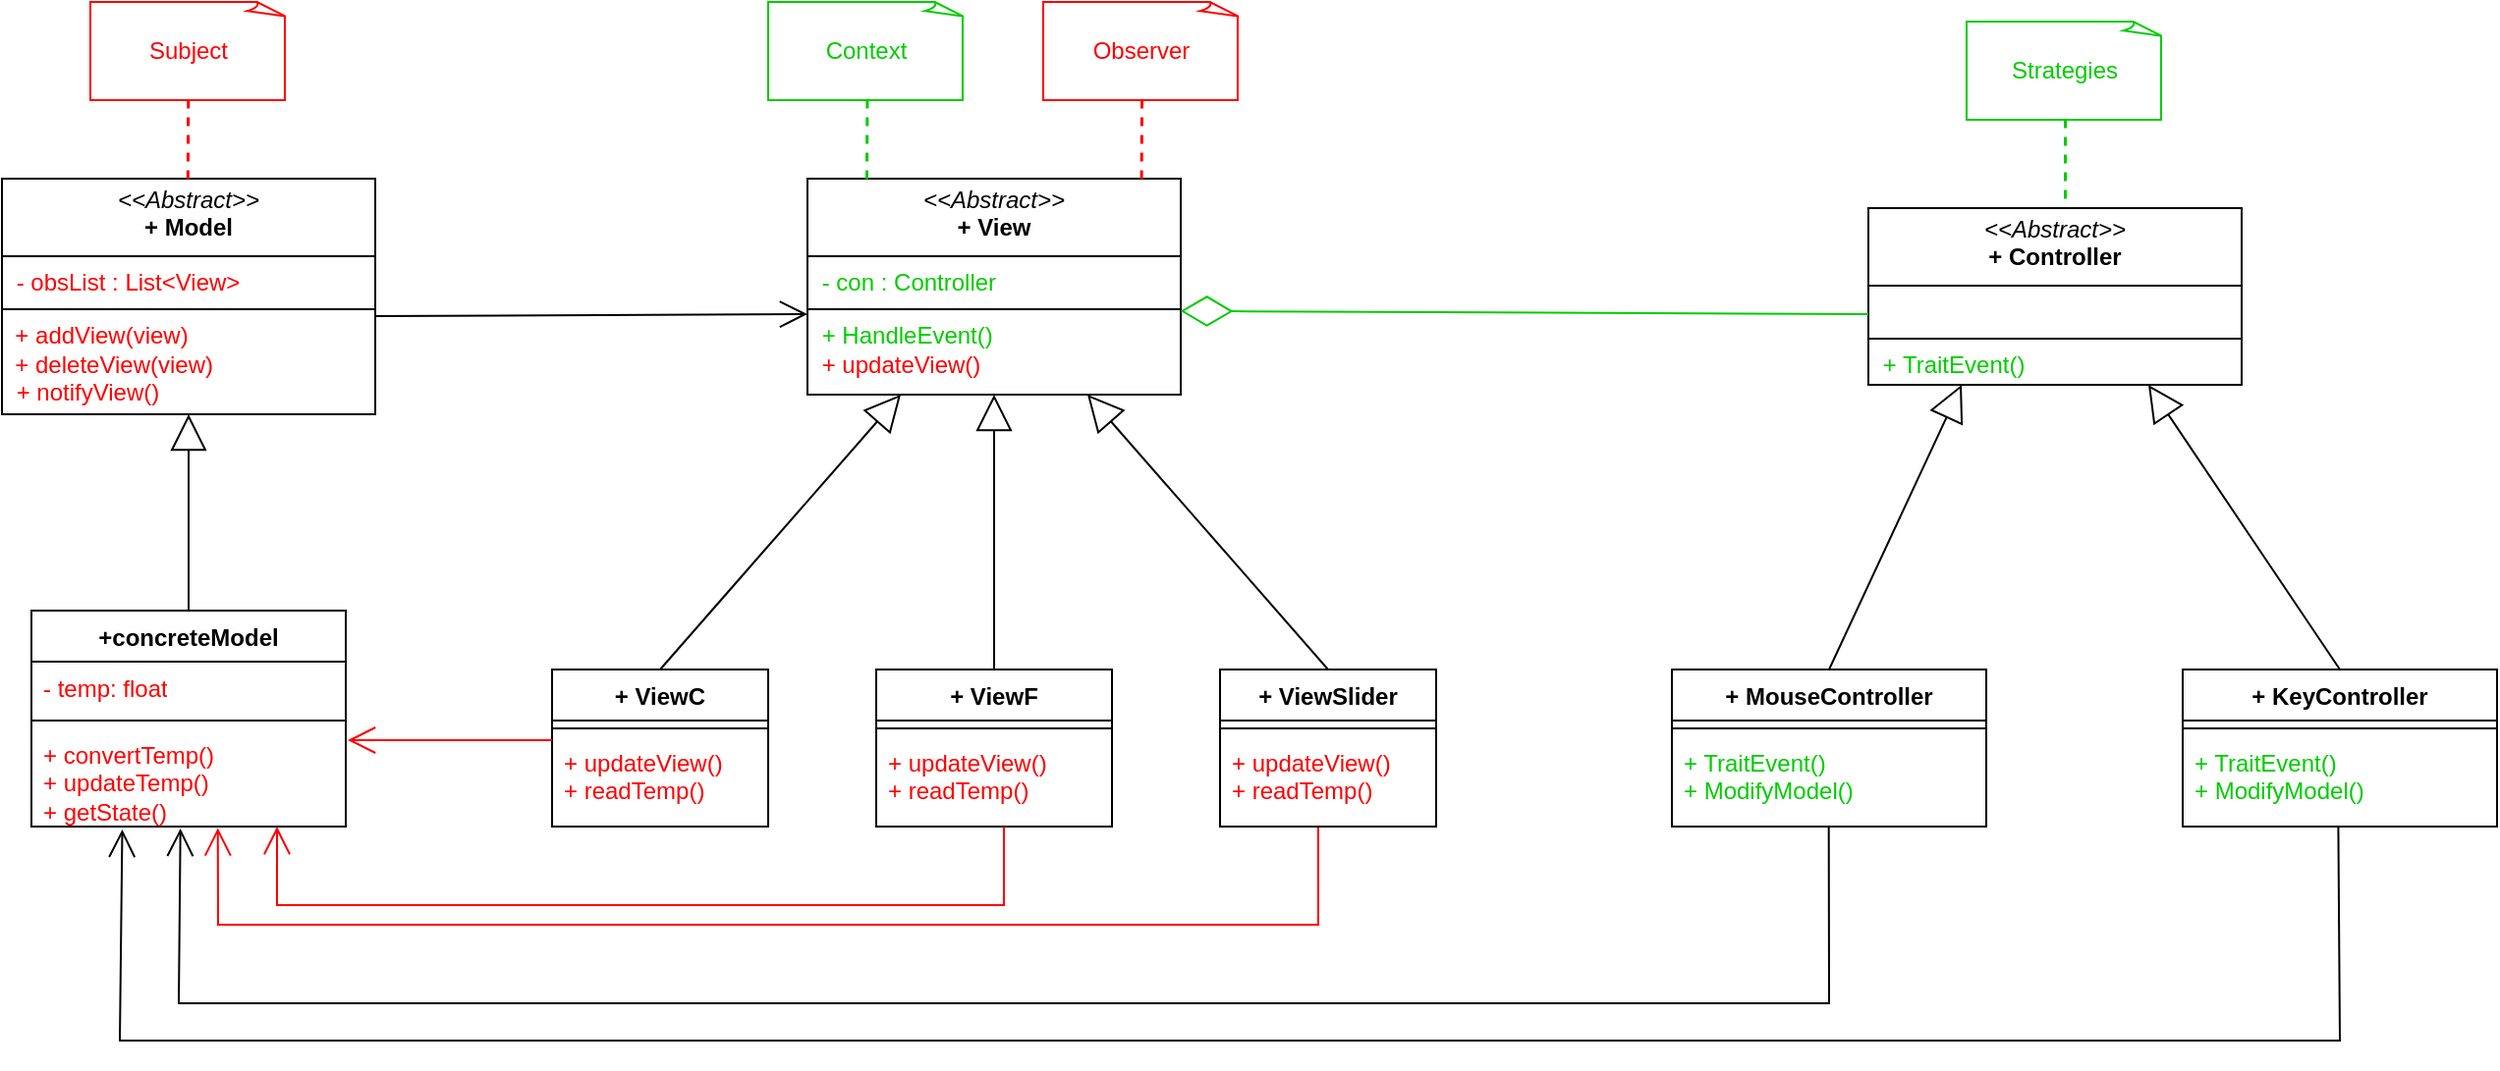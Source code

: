 <mxfile version="26.2.2">
  <diagram name="Page-1" id="kG3cCirpH8N5ycpyH3Cs">
    <mxGraphModel dx="1860" dy="848" grid="1" gridSize="10" guides="1" tooltips="1" connect="1" arrows="1" fold="1" page="1" pageScale="1" pageWidth="570" pageHeight="940" math="0" shadow="0">
      <root>
        <mxCell id="0" />
        <mxCell id="1" parent="0" />
        <mxCell id="seQHfmwnJ27O8CGVtPLJ-1" value="&lt;p style=&quot;margin:0px;margin-top:4px;text-align:center;&quot;&gt;&lt;i&gt;&amp;lt;&amp;lt;Abstract&amp;gt;&amp;gt;&lt;/i&gt;&lt;br&gt;&lt;b&gt;+ Controller&lt;/b&gt;&lt;/p&gt;&lt;hr size=&quot;1&quot; style=&quot;border-style:solid;&quot;&gt;&lt;p style=&quot;margin:0px;margin-left:4px;&quot;&gt;&lt;br&gt;&lt;/p&gt;&lt;hr size=&quot;1&quot; style=&quot;border-style:solid;&quot;&gt;&lt;p style=&quot;margin:0px;margin-left:4px;&quot;&gt;&lt;font style=&quot;color: rgb(0, 204, 0);&quot;&gt;&amp;nbsp;+ TraitEvent()&lt;/font&gt;&lt;/p&gt;" style="verticalAlign=top;align=left;overflow=fill;html=1;whiteSpace=wrap;fillColor=none;" vertex="1" parent="1">
          <mxGeometry x="520" y="115" width="190" height="90" as="geometry" />
        </mxCell>
        <mxCell id="seQHfmwnJ27O8CGVtPLJ-2" value="+ MouseController" style="swimlane;fontStyle=1;align=center;verticalAlign=top;childLayout=stackLayout;horizontal=1;startSize=26;horizontalStack=0;resizeParent=1;resizeParentMax=0;resizeLast=0;collapsible=1;marginBottom=0;whiteSpace=wrap;html=1;fillColor=none;" vertex="1" parent="1">
          <mxGeometry x="420" y="350" width="160" height="80" as="geometry" />
        </mxCell>
        <mxCell id="seQHfmwnJ27O8CGVtPLJ-3" value="" style="line;strokeWidth=1;fillColor=none;align=left;verticalAlign=middle;spacingTop=-1;spacingLeft=3;spacingRight=3;rotatable=0;labelPosition=right;points=[];portConstraint=eastwest;strokeColor=inherit;" vertex="1" parent="seQHfmwnJ27O8CGVtPLJ-2">
          <mxGeometry y="26" width="160" height="8" as="geometry" />
        </mxCell>
        <mxCell id="seQHfmwnJ27O8CGVtPLJ-4" value="&lt;font style=&quot;color: rgb(0, 204, 0);&quot;&gt;+ TraitEvent()&lt;/font&gt;&lt;div&gt;&lt;font style=&quot;color: rgb(0, 204, 0);&quot;&gt;+ ModifyModel()&lt;/font&gt;&lt;/div&gt;" style="text;strokeColor=none;fillColor=none;align=left;verticalAlign=top;spacingLeft=4;spacingRight=4;overflow=hidden;rotatable=0;points=[[0,0.5],[1,0.5]];portConstraint=eastwest;whiteSpace=wrap;html=1;" vertex="1" parent="seQHfmwnJ27O8CGVtPLJ-2">
          <mxGeometry y="34" width="160" height="46" as="geometry" />
        </mxCell>
        <mxCell id="seQHfmwnJ27O8CGVtPLJ-5" value="+ KeyController" style="swimlane;fontStyle=1;align=center;verticalAlign=top;childLayout=stackLayout;horizontal=1;startSize=26;horizontalStack=0;resizeParent=1;resizeParentMax=0;resizeLast=0;collapsible=1;marginBottom=0;whiteSpace=wrap;html=1;fillColor=none;" vertex="1" parent="1">
          <mxGeometry x="680" y="350" width="160" height="80" as="geometry" />
        </mxCell>
        <mxCell id="seQHfmwnJ27O8CGVtPLJ-6" value="" style="line;strokeWidth=1;fillColor=none;align=left;verticalAlign=middle;spacingTop=-1;spacingLeft=3;spacingRight=3;rotatable=0;labelPosition=right;points=[];portConstraint=eastwest;strokeColor=inherit;" vertex="1" parent="seQHfmwnJ27O8CGVtPLJ-5">
          <mxGeometry y="26" width="160" height="8" as="geometry" />
        </mxCell>
        <mxCell id="seQHfmwnJ27O8CGVtPLJ-7" value="&lt;font style=&quot;color: rgb(0, 204, 0);&quot;&gt;+ TraitEvent()&lt;/font&gt;&lt;div&gt;&lt;font style=&quot;color: rgb(0, 204, 0);&quot;&gt;+ ModifyModel()&lt;/font&gt;&lt;/div&gt;" style="text;strokeColor=none;fillColor=none;align=left;verticalAlign=top;spacingLeft=4;spacingRight=4;overflow=hidden;rotatable=0;points=[[0,0.5],[1,0.5]];portConstraint=eastwest;whiteSpace=wrap;html=1;" vertex="1" parent="seQHfmwnJ27O8CGVtPLJ-5">
          <mxGeometry y="34" width="160" height="46" as="geometry" />
        </mxCell>
        <mxCell id="seQHfmwnJ27O8CGVtPLJ-8" value="" style="endArrow=block;endFill=0;endSize=16;html=1;rounded=0;exitX=0.5;exitY=0;exitDx=0;exitDy=0;entryX=0.25;entryY=1;entryDx=0;entryDy=0;" edge="1" parent="1" source="seQHfmwnJ27O8CGVtPLJ-2" target="seQHfmwnJ27O8CGVtPLJ-1">
          <mxGeometry width="160" relative="1" as="geometry">
            <mxPoint x="310" y="260" as="sourcePoint" />
            <mxPoint x="470" y="260" as="targetPoint" />
          </mxGeometry>
        </mxCell>
        <mxCell id="seQHfmwnJ27O8CGVtPLJ-9" value="" style="endArrow=block;endFill=0;endSize=16;html=1;rounded=0;exitX=0.5;exitY=0;exitDx=0;exitDy=0;entryX=0.75;entryY=1;entryDx=0;entryDy=0;" edge="1" parent="1" source="seQHfmwnJ27O8CGVtPLJ-5" target="seQHfmwnJ27O8CGVtPLJ-1">
          <mxGeometry width="160" relative="1" as="geometry">
            <mxPoint x="573" y="290" as="sourcePoint" />
            <mxPoint x="510" y="200" as="targetPoint" />
          </mxGeometry>
        </mxCell>
        <mxCell id="seQHfmwnJ27O8CGVtPLJ-10" value="&lt;p style=&quot;margin:0px;margin-top:4px;text-align:center;&quot;&gt;&lt;font style=&quot;color: rgb(0, 0, 0);&quot;&gt;&lt;i style=&quot;&quot;&gt;&amp;lt;&amp;lt;Abstract&amp;gt;&amp;gt;&lt;/i&gt;&lt;br&gt;&lt;b style=&quot;&quot;&gt;+ View&lt;/b&gt;&lt;/font&gt;&lt;/p&gt;&lt;hr size=&quot;1&quot; style=&quot;border-style:solid;&quot;&gt;&lt;p style=&quot;margin:0px;margin-left:4px;&quot;&gt;&lt;font style=&quot;color: rgb(0, 204, 0);&quot;&gt;&amp;nbsp;&lt;font style=&quot;color: rgb(0, 204, 0);&quot;&gt;- con : Controller&lt;/font&gt;&lt;/font&gt;&lt;/p&gt;&lt;hr size=&quot;1&quot; style=&quot;border-style:solid;&quot;&gt;&lt;p style=&quot;margin:0px;margin-left:4px;&quot;&gt;&lt;font style=&quot;color: rgb(0, 204, 0);&quot;&gt;&amp;nbsp;+ HandleEvent()&lt;/font&gt;&lt;/p&gt;&lt;p style=&quot;margin:0px;margin-left:4px;&quot;&gt;&lt;font style=&quot;color: rgb(255, 0, 0);&quot;&gt;&amp;nbsp;+ updateView()&lt;/font&gt;&lt;/p&gt;" style="verticalAlign=top;align=left;overflow=fill;html=1;whiteSpace=wrap;fillColor=none;" vertex="1" parent="1">
          <mxGeometry x="-20" y="100" width="190" height="110" as="geometry" />
        </mxCell>
        <mxCell id="seQHfmwnJ27O8CGVtPLJ-11" value="+ ViewC" style="swimlane;fontStyle=1;align=center;verticalAlign=top;childLayout=stackLayout;horizontal=1;startSize=26;horizontalStack=0;resizeParent=1;resizeParentMax=0;resizeLast=0;collapsible=1;marginBottom=0;whiteSpace=wrap;html=1;fillColor=none;" vertex="1" parent="1">
          <mxGeometry x="-150" y="350" width="110" height="80" as="geometry" />
        </mxCell>
        <mxCell id="seQHfmwnJ27O8CGVtPLJ-12" value="" style="line;strokeWidth=1;fillColor=none;align=left;verticalAlign=middle;spacingTop=-1;spacingLeft=3;spacingRight=3;rotatable=0;labelPosition=right;points=[];portConstraint=eastwest;strokeColor=inherit;" vertex="1" parent="seQHfmwnJ27O8CGVtPLJ-11">
          <mxGeometry y="26" width="110" height="8" as="geometry" />
        </mxCell>
        <mxCell id="seQHfmwnJ27O8CGVtPLJ-13" value="&lt;font style=&quot;color: rgb(255, 0, 0);&quot;&gt;+ updateView()&lt;/font&gt;&lt;div&gt;&lt;font color=&quot;#ff0000&quot;&gt;+ readTemp()&lt;/font&gt;&lt;/div&gt;" style="text;strokeColor=none;fillColor=none;align=left;verticalAlign=top;spacingLeft=4;spacingRight=4;overflow=hidden;rotatable=0;points=[[0,0.5],[1,0.5]];portConstraint=eastwest;whiteSpace=wrap;html=1;" vertex="1" parent="seQHfmwnJ27O8CGVtPLJ-11">
          <mxGeometry y="34" width="110" height="46" as="geometry" />
        </mxCell>
        <mxCell id="seQHfmwnJ27O8CGVtPLJ-14" value="&lt;p style=&quot;margin:0px;margin-top:4px;text-align:center;&quot;&gt;&lt;i&gt;&amp;lt;&amp;lt;Abstract&amp;gt;&amp;gt;&lt;/i&gt;&lt;br&gt;&lt;b&gt;+ Model&lt;/b&gt;&lt;/p&gt;&lt;hr size=&quot;1&quot; style=&quot;border-style:solid;&quot;&gt;&lt;p style=&quot;margin:0px;margin-left:4px;&quot;&gt;&lt;font style=&quot;color: rgb(255, 0, 0);&quot;&gt;&amp;nbsp;- obsList : List&amp;lt;View&amp;gt;&lt;/font&gt;&lt;/p&gt;&lt;hr size=&quot;1&quot; style=&quot;border-style:solid;&quot;&gt;&lt;div&gt;&amp;nbsp; &lt;font style=&quot;color: rgb(255, 0, 0);&quot;&gt;+ addView(view)&lt;/font&gt;&lt;/div&gt;&lt;div&gt;&lt;font style=&quot;color: rgb(255, 0, 0);&quot;&gt;&amp;nbsp; + deleteView(view)&lt;/font&gt;&lt;/div&gt;&lt;p style=&quot;margin:0px;margin-left:4px;&quot;&gt;&lt;font style=&quot;color: rgb(255, 0, 0);&quot;&gt;&amp;nbsp;+ notifyView()&lt;/font&gt;&lt;/p&gt;" style="verticalAlign=top;align=left;overflow=fill;html=1;whiteSpace=wrap;fillColor=none;" vertex="1" parent="1">
          <mxGeometry x="-430" y="100" width="190" height="120" as="geometry" />
        </mxCell>
        <mxCell id="seQHfmwnJ27O8CGVtPLJ-15" value="&lt;div style=&quot;text-align: start;&quot;&gt;&lt;span style=&quot;background-color: transparent; color: light-dark(rgb(0, 0, 0), rgb(255, 255, 255));&quot;&gt;+concreteModel&lt;/span&gt;&lt;/div&gt;" style="swimlane;fontStyle=1;align=center;verticalAlign=top;childLayout=stackLayout;horizontal=1;startSize=26;horizontalStack=0;resizeParent=1;resizeParentMax=0;resizeLast=0;collapsible=1;marginBottom=0;whiteSpace=wrap;html=1;fillColor=none;" vertex="1" parent="1">
          <mxGeometry x="-415" y="320" width="160" height="110" as="geometry" />
        </mxCell>
        <mxCell id="seQHfmwnJ27O8CGVtPLJ-16" value="&lt;font style=&quot;color: rgb(255, 0, 0);&quot;&gt;- temp: float&lt;/font&gt;" style="text;strokeColor=none;fillColor=none;align=left;verticalAlign=top;spacingLeft=4;spacingRight=4;overflow=hidden;rotatable=0;points=[[0,0.5],[1,0.5]];portConstraint=eastwest;whiteSpace=wrap;html=1;" vertex="1" parent="seQHfmwnJ27O8CGVtPLJ-15">
          <mxGeometry y="26" width="160" height="26" as="geometry" />
        </mxCell>
        <mxCell id="seQHfmwnJ27O8CGVtPLJ-17" value="" style="line;strokeWidth=1;fillColor=none;align=left;verticalAlign=middle;spacingTop=-1;spacingLeft=3;spacingRight=3;rotatable=0;labelPosition=right;points=[];portConstraint=eastwest;strokeColor=inherit;" vertex="1" parent="seQHfmwnJ27O8CGVtPLJ-15">
          <mxGeometry y="52" width="160" height="8" as="geometry" />
        </mxCell>
        <mxCell id="seQHfmwnJ27O8CGVtPLJ-18" value="&lt;div&gt;&lt;font style=&quot;color: rgb(255, 0, 0);&quot;&gt;+ convertTemp()&lt;/font&gt;&lt;/div&gt;&lt;font style=&quot;color: rgb(255, 0, 0);&quot;&gt;+ updateTemp()&lt;/font&gt;&lt;div&gt;&lt;font style=&quot;color: rgb(255, 0, 0);&quot;&gt;+ getState()&lt;/font&gt;&lt;/div&gt;" style="text;strokeColor=none;fillColor=none;align=left;verticalAlign=top;spacingLeft=4;spacingRight=4;overflow=hidden;rotatable=0;points=[[0,0.5],[1,0.5]];portConstraint=eastwest;whiteSpace=wrap;html=1;" vertex="1" parent="seQHfmwnJ27O8CGVtPLJ-15">
          <mxGeometry y="60" width="160" height="50" as="geometry" />
        </mxCell>
        <mxCell id="seQHfmwnJ27O8CGVtPLJ-19" value="" style="endArrow=block;endFill=0;endSize=16;html=1;rounded=0;exitX=0.5;exitY=0;exitDx=0;exitDy=0;entryX=0.25;entryY=1;entryDx=0;entryDy=0;" edge="1" parent="1" source="seQHfmwnJ27O8CGVtPLJ-11" target="seQHfmwnJ27O8CGVtPLJ-10">
          <mxGeometry width="160" relative="1" as="geometry">
            <mxPoint x="-78" y="330" as="sourcePoint" />
            <mxPoint x="10" y="255" as="targetPoint" />
          </mxGeometry>
        </mxCell>
        <mxCell id="seQHfmwnJ27O8CGVtPLJ-20" value="" style="endArrow=block;endFill=0;endSize=16;html=1;rounded=0;exitX=0.5;exitY=0;exitDx=0;exitDy=0;entryX=0.5;entryY=1;entryDx=0;entryDy=0;" edge="1" parent="1" source="seQHfmwnJ27O8CGVtPLJ-15" target="seQHfmwnJ27O8CGVtPLJ-14">
          <mxGeometry width="160" relative="1" as="geometry">
            <mxPoint x="-60" y="360" as="sourcePoint" />
            <mxPoint x="38" y="220" as="targetPoint" />
          </mxGeometry>
        </mxCell>
        <mxCell id="seQHfmwnJ27O8CGVtPLJ-21" value="" style="endArrow=open;endFill=1;endSize=12;html=1;rounded=0;" edge="1" parent="1">
          <mxGeometry width="160" relative="1" as="geometry">
            <mxPoint x="-240" y="170" as="sourcePoint" />
            <mxPoint x="-20" y="169" as="targetPoint" />
          </mxGeometry>
        </mxCell>
        <mxCell id="seQHfmwnJ27O8CGVtPLJ-22" value="" style="endArrow=diamondThin;endFill=0;endSize=24;html=1;rounded=0;entryX=0.999;entryY=0.613;entryDx=0;entryDy=0;entryPerimeter=0;strokeColor=#00CC00;" edge="1" parent="1" target="seQHfmwnJ27O8CGVtPLJ-10">
          <mxGeometry width="160" relative="1" as="geometry">
            <mxPoint x="520" y="169" as="sourcePoint" />
            <mxPoint x="38" y="220" as="targetPoint" />
          </mxGeometry>
        </mxCell>
        <mxCell id="seQHfmwnJ27O8CGVtPLJ-23" value="" style="endArrow=open;endFill=1;endSize=12;html=1;rounded=0;strokeColor=#FF0000;" edge="1" parent="1">
          <mxGeometry width="160" relative="1" as="geometry">
            <mxPoint x="-150" y="386" as="sourcePoint" />
            <mxPoint x="-254" y="386" as="targetPoint" />
          </mxGeometry>
        </mxCell>
        <mxCell id="seQHfmwnJ27O8CGVtPLJ-24" value="" style="endArrow=open;endFill=1;endSize=12;html=1;rounded=0;entryX=0.593;entryY=1.014;entryDx=0;entryDy=0;entryPerimeter=0;strokeColor=#FF0000;exitX=0.454;exitY=1.007;exitDx=0;exitDy=0;exitPerimeter=0;" edge="1" parent="1" source="seQHfmwnJ27O8CGVtPLJ-40" target="seQHfmwnJ27O8CGVtPLJ-18">
          <mxGeometry width="160" relative="1" as="geometry">
            <mxPoint x="300" y="470" as="sourcePoint" />
            <mxPoint x="20" y="469" as="targetPoint" />
            <Array as="points">
              <mxPoint x="240" y="480" />
              <mxPoint x="-100" y="480" />
              <mxPoint x="-320" y="480" />
            </Array>
          </mxGeometry>
        </mxCell>
        <mxCell id="seQHfmwnJ27O8CGVtPLJ-25" value="" style="endArrow=open;endFill=1;endSize=12;html=1;rounded=0;entryX=0.474;entryY=1.019;entryDx=0;entryDy=0;entryPerimeter=0;exitX=0.499;exitY=1.011;exitDx=0;exitDy=0;exitPerimeter=0;" edge="1" parent="1" source="seQHfmwnJ27O8CGVtPLJ-4" target="seQHfmwnJ27O8CGVtPLJ-18">
          <mxGeometry width="160" relative="1" as="geometry">
            <mxPoint x="500" y="441" as="sourcePoint" />
            <mxPoint y="421" as="targetPoint" />
            <Array as="points">
              <mxPoint x="500" y="520" />
              <mxPoint x="220" y="520" />
              <mxPoint x="-340" y="520" />
            </Array>
          </mxGeometry>
        </mxCell>
        <mxCell id="seQHfmwnJ27O8CGVtPLJ-26" value="" style="endArrow=open;endFill=1;endSize=12;html=1;rounded=0;entryX=0.289;entryY=1.029;entryDx=0;entryDy=0;entryPerimeter=0;exitX=0.495;exitY=0.993;exitDx=0;exitDy=0;exitPerimeter=0;" edge="1" parent="1" source="seQHfmwnJ27O8CGVtPLJ-7" target="seQHfmwnJ27O8CGVtPLJ-18">
          <mxGeometry width="160" relative="1" as="geometry">
            <mxPoint x="760" y="450" as="sourcePoint" />
            <mxPoint x="-79" y="450" as="targetPoint" />
            <Array as="points">
              <mxPoint x="760" y="539" />
              <mxPoint x="480" y="539" />
              <mxPoint x="-370" y="539" />
            </Array>
          </mxGeometry>
        </mxCell>
        <mxCell id="seQHfmwnJ27O8CGVtPLJ-27" value="&lt;font style=&quot;color: rgb(255, 0, 0);&quot;&gt;Observer&lt;/font&gt;" style="whiteSpace=wrap;html=1;shape=mxgraph.basic.document;fillColor=none;strokeColor=#FF0000;" vertex="1" parent="1">
          <mxGeometry x="100" y="10" width="100" height="50" as="geometry" />
        </mxCell>
        <mxCell id="seQHfmwnJ27O8CGVtPLJ-28" value="&lt;font color=&quot;#ff0000&quot;&gt;Subject&lt;/font&gt;" style="whiteSpace=wrap;html=1;shape=mxgraph.basic.document;fillColor=none;strokeColor=#FF0000;" vertex="1" parent="1">
          <mxGeometry x="-385" y="10" width="100" height="50" as="geometry" />
        </mxCell>
        <mxCell id="seQHfmwnJ27O8CGVtPLJ-29" value="&lt;font color=&quot;#00cc00&quot;&gt;Context&lt;/font&gt;" style="whiteSpace=wrap;html=1;shape=mxgraph.basic.document;fillColor=none;strokeColor=#00CC00;" vertex="1" parent="1">
          <mxGeometry x="-40" y="10" width="100" height="50" as="geometry" />
        </mxCell>
        <mxCell id="seQHfmwnJ27O8CGVtPLJ-30" value="&lt;font color=&quot;#00cc00&quot;&gt;Strategies&lt;/font&gt;" style="whiteSpace=wrap;html=1;shape=mxgraph.basic.document;fillColor=none;strokeColor=#00CC00;" vertex="1" parent="1">
          <mxGeometry x="570" y="20" width="100" height="50" as="geometry" />
        </mxCell>
        <mxCell id="seQHfmwnJ27O8CGVtPLJ-31" value="" style="endArrow=none;html=1;strokeColor=#00CC00;bendable=0;rounded=0;endFill=0;endSize=4;startArrow=none;startFill=0;startSize=4;jumpStyle=none;jumpSize=0;targetPerimeterSpacing=15;dashed=1;strokeWidth=1.5;entryX=0.5;entryY=1;entryDx=0;entryDy=0;entryPerimeter=0;" edge="1" parent="1" target="seQHfmwnJ27O8CGVtPLJ-30">
          <mxGeometry width="50" height="50" relative="1" as="geometry">
            <mxPoint x="620" y="110" as="sourcePoint" />
            <mxPoint x="619.78" y="75" as="targetPoint" />
          </mxGeometry>
        </mxCell>
        <mxCell id="seQHfmwnJ27O8CGVtPLJ-32" value="" style="endArrow=none;html=1;strokeColor=#00CC00;bendable=0;rounded=0;endFill=0;endSize=4;startArrow=none;startFill=0;startSize=4;jumpStyle=none;jumpSize=0;targetPerimeterSpacing=15;dashed=1;strokeWidth=1.5;entryX=0.5;entryY=1;entryDx=0;entryDy=0;entryPerimeter=0;" edge="1" parent="1">
          <mxGeometry width="50" height="50" relative="1" as="geometry">
            <mxPoint x="10" y="100" as="sourcePoint" />
            <mxPoint x="10.22" y="60" as="targetPoint" />
          </mxGeometry>
        </mxCell>
        <mxCell id="seQHfmwnJ27O8CGVtPLJ-33" value="" style="endArrow=none;html=1;strokeColor=#FF0000;bendable=0;rounded=0;endFill=0;endSize=4;startArrow=none;startFill=0;startSize=4;jumpStyle=none;jumpSize=0;targetPerimeterSpacing=15;dashed=1;strokeWidth=1.5;entryX=0.5;entryY=1;entryDx=0;entryDy=0;entryPerimeter=0;" edge="1" parent="1">
          <mxGeometry width="50" height="50" relative="1" as="geometry">
            <mxPoint x="149.8" y="100" as="sourcePoint" />
            <mxPoint x="150.02" y="60" as="targetPoint" />
          </mxGeometry>
        </mxCell>
        <mxCell id="seQHfmwnJ27O8CGVtPLJ-34" value="" style="endArrow=none;html=1;strokeColor=#FF0000;bendable=0;rounded=0;endFill=0;endSize=4;startArrow=none;startFill=0;startSize=4;jumpStyle=none;jumpSize=0;targetPerimeterSpacing=15;dashed=1;strokeWidth=1.5;entryX=0.5;entryY=1;entryDx=0;entryDy=0;entryPerimeter=0;" edge="1" parent="1">
          <mxGeometry width="50" height="50" relative="1" as="geometry">
            <mxPoint x="-335.59" y="100" as="sourcePoint" />
            <mxPoint x="-335.37" y="60" as="targetPoint" />
          </mxGeometry>
        </mxCell>
        <mxCell id="seQHfmwnJ27O8CGVtPLJ-35" value="+ ViewF" style="swimlane;fontStyle=1;align=center;verticalAlign=top;childLayout=stackLayout;horizontal=1;startSize=26;horizontalStack=0;resizeParent=1;resizeParentMax=0;resizeLast=0;collapsible=1;marginBottom=0;whiteSpace=wrap;html=1;fillColor=none;" vertex="1" parent="1">
          <mxGeometry x="15" y="350" width="120" height="80" as="geometry" />
        </mxCell>
        <mxCell id="seQHfmwnJ27O8CGVtPLJ-36" value="" style="line;strokeWidth=1;fillColor=none;align=left;verticalAlign=middle;spacingTop=-1;spacingLeft=3;spacingRight=3;rotatable=0;labelPosition=right;points=[];portConstraint=eastwest;strokeColor=inherit;" vertex="1" parent="seQHfmwnJ27O8CGVtPLJ-35">
          <mxGeometry y="26" width="120" height="8" as="geometry" />
        </mxCell>
        <mxCell id="seQHfmwnJ27O8CGVtPLJ-37" value="&lt;font style=&quot;color: rgb(255, 0, 0);&quot;&gt;+ updateView()&lt;/font&gt;&lt;div&gt;&lt;font color=&quot;#ff0000&quot;&gt;+ readTemp()&lt;/font&gt;&lt;/div&gt;" style="text;strokeColor=none;fillColor=none;align=left;verticalAlign=top;spacingLeft=4;spacingRight=4;overflow=hidden;rotatable=0;points=[[0,0.5],[1,0.5]];portConstraint=eastwest;whiteSpace=wrap;html=1;" vertex="1" parent="seQHfmwnJ27O8CGVtPLJ-35">
          <mxGeometry y="34" width="120" height="46" as="geometry" />
        </mxCell>
        <mxCell id="seQHfmwnJ27O8CGVtPLJ-38" value="+ ViewSlider" style="swimlane;fontStyle=1;align=center;verticalAlign=top;childLayout=stackLayout;horizontal=1;startSize=26;horizontalStack=0;resizeParent=1;resizeParentMax=0;resizeLast=0;collapsible=1;marginBottom=0;whiteSpace=wrap;html=1;fillColor=none;" vertex="1" parent="1">
          <mxGeometry x="190" y="350" width="110" height="80" as="geometry" />
        </mxCell>
        <mxCell id="seQHfmwnJ27O8CGVtPLJ-39" value="" style="line;strokeWidth=1;fillColor=none;align=left;verticalAlign=middle;spacingTop=-1;spacingLeft=3;spacingRight=3;rotatable=0;labelPosition=right;points=[];portConstraint=eastwest;strokeColor=inherit;" vertex="1" parent="seQHfmwnJ27O8CGVtPLJ-38">
          <mxGeometry y="26" width="110" height="8" as="geometry" />
        </mxCell>
        <mxCell id="seQHfmwnJ27O8CGVtPLJ-40" value="&lt;font style=&quot;color: rgb(255, 0, 0);&quot;&gt;+ updateView()&lt;/font&gt;&lt;div&gt;&lt;font color=&quot;#ff0000&quot;&gt;+ readTemp()&lt;/font&gt;&lt;/div&gt;" style="text;strokeColor=none;fillColor=none;align=left;verticalAlign=top;spacingLeft=4;spacingRight=4;overflow=hidden;rotatable=0;points=[[0,0.5],[1,0.5]];portConstraint=eastwest;whiteSpace=wrap;html=1;" vertex="1" parent="seQHfmwnJ27O8CGVtPLJ-38">
          <mxGeometry y="34" width="110" height="46" as="geometry" />
        </mxCell>
        <mxCell id="seQHfmwnJ27O8CGVtPLJ-41" value="" style="endArrow=block;endFill=0;endSize=16;html=1;rounded=0;exitX=0.5;exitY=0;exitDx=0;exitDy=0;entryX=0.5;entryY=1;entryDx=0;entryDy=0;" edge="1" parent="1" source="seQHfmwnJ27O8CGVtPLJ-35" target="seQHfmwnJ27O8CGVtPLJ-10">
          <mxGeometry width="160" relative="1" as="geometry">
            <mxPoint x="-85" y="360" as="sourcePoint" />
            <mxPoint x="38" y="220" as="targetPoint" />
          </mxGeometry>
        </mxCell>
        <mxCell id="seQHfmwnJ27O8CGVtPLJ-42" value="" style="endArrow=block;endFill=0;endSize=16;html=1;rounded=0;exitX=0.5;exitY=0;exitDx=0;exitDy=0;entryX=0.75;entryY=1;entryDx=0;entryDy=0;" edge="1" parent="1" source="seQHfmwnJ27O8CGVtPLJ-38" target="seQHfmwnJ27O8CGVtPLJ-10">
          <mxGeometry width="160" relative="1" as="geometry">
            <mxPoint x="38" y="360" as="sourcePoint" />
            <mxPoint x="-85" y="220" as="targetPoint" />
          </mxGeometry>
        </mxCell>
        <mxCell id="seQHfmwnJ27O8CGVtPLJ-43" value="" style="endArrow=open;endFill=1;endSize=12;html=1;rounded=0;strokeColor=#FF0000;" edge="1" parent="1">
          <mxGeometry width="160" relative="1" as="geometry">
            <mxPoint x="80" y="430" as="sourcePoint" />
            <mxPoint x="-290" y="430" as="targetPoint" />
            <Array as="points">
              <mxPoint x="80" y="470" />
              <mxPoint x="-260" y="470" />
              <mxPoint x="-290" y="470" />
            </Array>
          </mxGeometry>
        </mxCell>
      </root>
    </mxGraphModel>
  </diagram>
</mxfile>
